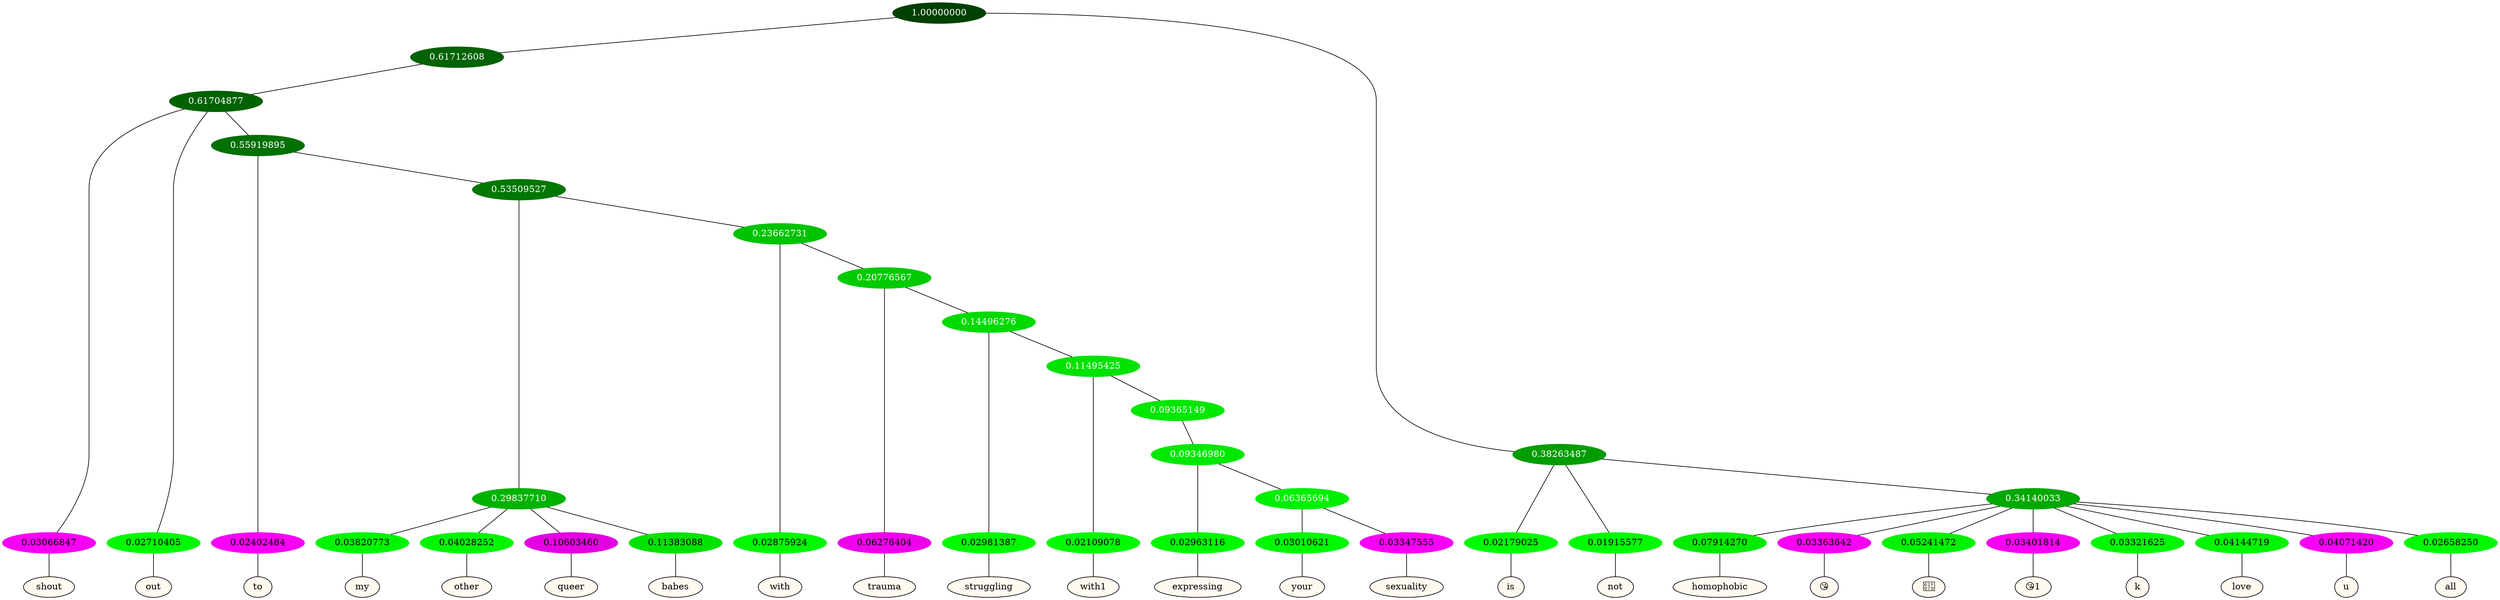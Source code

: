 graph {
	node [format=png height=0.15 nodesep=0.001 ordering=out overlap=prism overlap_scaling=0.01 ranksep=0.001 ratio=0.2 style=filled width=0.15]
	{
		rank=same
		a_w_7 [label=shout color=black fillcolor=floralwhite style="filled,solid"]
		a_w_8 [label=out color=black fillcolor=floralwhite style="filled,solid"]
		a_w_18 [label=to color=black fillcolor=floralwhite style="filled,solid"]
		a_w_22 [label=my color=black fillcolor=floralwhite style="filled,solid"]
		a_w_23 [label=other color=black fillcolor=floralwhite style="filled,solid"]
		a_w_24 [label=queer color=black fillcolor=floralwhite style="filled,solid"]
		a_w_25 [label=babes color=black fillcolor=floralwhite style="filled,solid"]
		a_w_26 [label=with color=black fillcolor=floralwhite style="filled,solid"]
		a_w_28 [label=trauma color=black fillcolor=floralwhite style="filled,solid"]
		a_w_30 [label=struggling color=black fillcolor=floralwhite style="filled,solid"]
		a_w_32 [label=with1 color=black fillcolor=floralwhite style="filled,solid"]
		a_w_35 [label=expressing color=black fillcolor=floralwhite style="filled,solid"]
		a_w_37 [label=your color=black fillcolor=floralwhite style="filled,solid"]
		a_w_38 [label=sexuality color=black fillcolor=floralwhite style="filled,solid"]
		a_w_4 [label=is color=black fillcolor=floralwhite style="filled,solid"]
		a_w_5 [label=not color=black fillcolor=floralwhite style="filled,solid"]
		a_w_10 [label=homophobic color=black fillcolor=floralwhite style="filled,solid"]
		a_w_11 [label="😘" color=black fillcolor=floralwhite style="filled,solid"]
		a_w_12 [label="🥰" color=black fillcolor=floralwhite style="filled,solid"]
		a_w_13 [label="😘1" color=black fillcolor=floralwhite style="filled,solid"]
		a_w_14 [label=k color=black fillcolor=floralwhite style="filled,solid"]
		a_w_15 [label=love color=black fillcolor=floralwhite style="filled,solid"]
		a_w_16 [label=u color=black fillcolor=floralwhite style="filled,solid"]
		a_w_17 [label=all color=black fillcolor=floralwhite style="filled,solid"]
	}
	a_n_7 -- a_w_7
	a_n_8 -- a_w_8
	a_n_18 -- a_w_18
	a_n_22 -- a_w_22
	a_n_23 -- a_w_23
	a_n_24 -- a_w_24
	a_n_25 -- a_w_25
	a_n_26 -- a_w_26
	a_n_28 -- a_w_28
	a_n_30 -- a_w_30
	a_n_32 -- a_w_32
	a_n_35 -- a_w_35
	a_n_37 -- a_w_37
	a_n_38 -- a_w_38
	a_n_4 -- a_w_4
	a_n_5 -- a_w_5
	a_n_10 -- a_w_10
	a_n_11 -- a_w_11
	a_n_12 -- a_w_12
	a_n_13 -- a_w_13
	a_n_14 -- a_w_14
	a_n_15 -- a_w_15
	a_n_16 -- a_w_16
	a_n_17 -- a_w_17
	{
		rank=same
		a_n_7 [label=0.03066847 color="0.835 1.000 0.969" fontcolor=black]
		a_n_8 [label=0.02710405 color="0.334 1.000 0.973" fontcolor=black]
		a_n_18 [label=0.02402484 color="0.835 1.000 0.976" fontcolor=black]
		a_n_22 [label=0.03820773 color="0.334 1.000 0.962" fontcolor=black]
		a_n_23 [label=0.04028252 color="0.334 1.000 0.960" fontcolor=black]
		a_n_24 [label=0.10603460 color="0.835 1.000 0.894" fontcolor=black]
		a_n_25 [label=0.11383088 color="0.334 1.000 0.886" fontcolor=black]
		a_n_26 [label=0.02875924 color="0.334 1.000 0.971" fontcolor=black]
		a_n_28 [label=0.06276404 color="0.835 1.000 0.937" fontcolor=black]
		a_n_30 [label=0.02981387 color="0.334 1.000 0.970" fontcolor=black]
		a_n_32 [label=0.02109078 color="0.334 1.000 0.979" fontcolor=black]
		a_n_35 [label=0.02963116 color="0.334 1.000 0.970" fontcolor=black]
		a_n_37 [label=0.03010621 color="0.334 1.000 0.970" fontcolor=black]
		a_n_38 [label=0.03347555 color="0.835 1.000 0.967" fontcolor=black]
		a_n_4 [label=0.02179025 color="0.334 1.000 0.978" fontcolor=black]
		a_n_5 [label=0.01915577 color="0.334 1.000 0.981" fontcolor=black]
		a_n_10 [label=0.07914270 color="0.334 1.000 0.921" fontcolor=black]
		a_n_11 [label=0.03363642 color="0.835 1.000 0.966" fontcolor=black]
		a_n_12 [label=0.05241472 color="0.334 1.000 0.948" fontcolor=black]
		a_n_13 [label=0.03401814 color="0.835 1.000 0.966" fontcolor=black]
		a_n_14 [label=0.03321625 color="0.334 1.000 0.967" fontcolor=black]
		a_n_15 [label=0.04144719 color="0.334 1.000 0.959" fontcolor=black]
		a_n_16 [label=0.04071420 color="0.835 1.000 0.959" fontcolor=black]
		a_n_17 [label=0.02658250 color="0.334 1.000 0.973" fontcolor=black]
	}
	a_n_0 [label=1.00000000 color="0.334 1.000 0.250" fontcolor=grey99]
	a_n_1 [label=0.61712608 color="0.334 1.000 0.383" fontcolor=grey99]
	a_n_0 -- a_n_1
	a_n_2 [label=0.38263487 color="0.334 1.000 0.617" fontcolor=grey99]
	a_n_0 -- a_n_2
	a_n_3 [label=0.61704877 color="0.334 1.000 0.383" fontcolor=grey99]
	a_n_1 -- a_n_3
	a_n_2 -- a_n_4
	a_n_2 -- a_n_5
	a_n_6 [label=0.34140033 color="0.334 1.000 0.659" fontcolor=grey99]
	a_n_2 -- a_n_6
	a_n_3 -- a_n_7
	a_n_3 -- a_n_8
	a_n_9 [label=0.55919895 color="0.334 1.000 0.441" fontcolor=grey99]
	a_n_3 -- a_n_9
	a_n_6 -- a_n_10
	a_n_6 -- a_n_11
	a_n_6 -- a_n_12
	a_n_6 -- a_n_13
	a_n_6 -- a_n_14
	a_n_6 -- a_n_15
	a_n_6 -- a_n_16
	a_n_6 -- a_n_17
	a_n_9 -- a_n_18
	a_n_19 [label=0.53509527 color="0.334 1.000 0.465" fontcolor=grey99]
	a_n_9 -- a_n_19
	a_n_20 [label=0.29837710 color="0.334 1.000 0.702" fontcolor=grey99]
	a_n_19 -- a_n_20
	a_n_21 [label=0.23662731 color="0.334 1.000 0.763" fontcolor=grey99]
	a_n_19 -- a_n_21
	a_n_20 -- a_n_22
	a_n_20 -- a_n_23
	a_n_20 -- a_n_24
	a_n_20 -- a_n_25
	a_n_21 -- a_n_26
	a_n_27 [label=0.20776567 color="0.334 1.000 0.792" fontcolor=grey99]
	a_n_21 -- a_n_27
	a_n_27 -- a_n_28
	a_n_29 [label=0.14496276 color="0.334 1.000 0.855" fontcolor=grey99]
	a_n_27 -- a_n_29
	a_n_29 -- a_n_30
	a_n_31 [label=0.11495425 color="0.334 1.000 0.885" fontcolor=grey99]
	a_n_29 -- a_n_31
	a_n_31 -- a_n_32
	a_n_33 [label=0.09365149 color="0.334 1.000 0.906" fontcolor=grey99]
	a_n_31 -- a_n_33
	a_n_34 [label=0.09346980 color="0.334 1.000 0.907" fontcolor=grey99]
	a_n_33 -- a_n_34
	a_n_34 -- a_n_35
	a_n_36 [label=0.06365694 color="0.334 1.000 0.936" fontcolor=grey99]
	a_n_34 -- a_n_36
	a_n_36 -- a_n_37
	a_n_36 -- a_n_38
}
